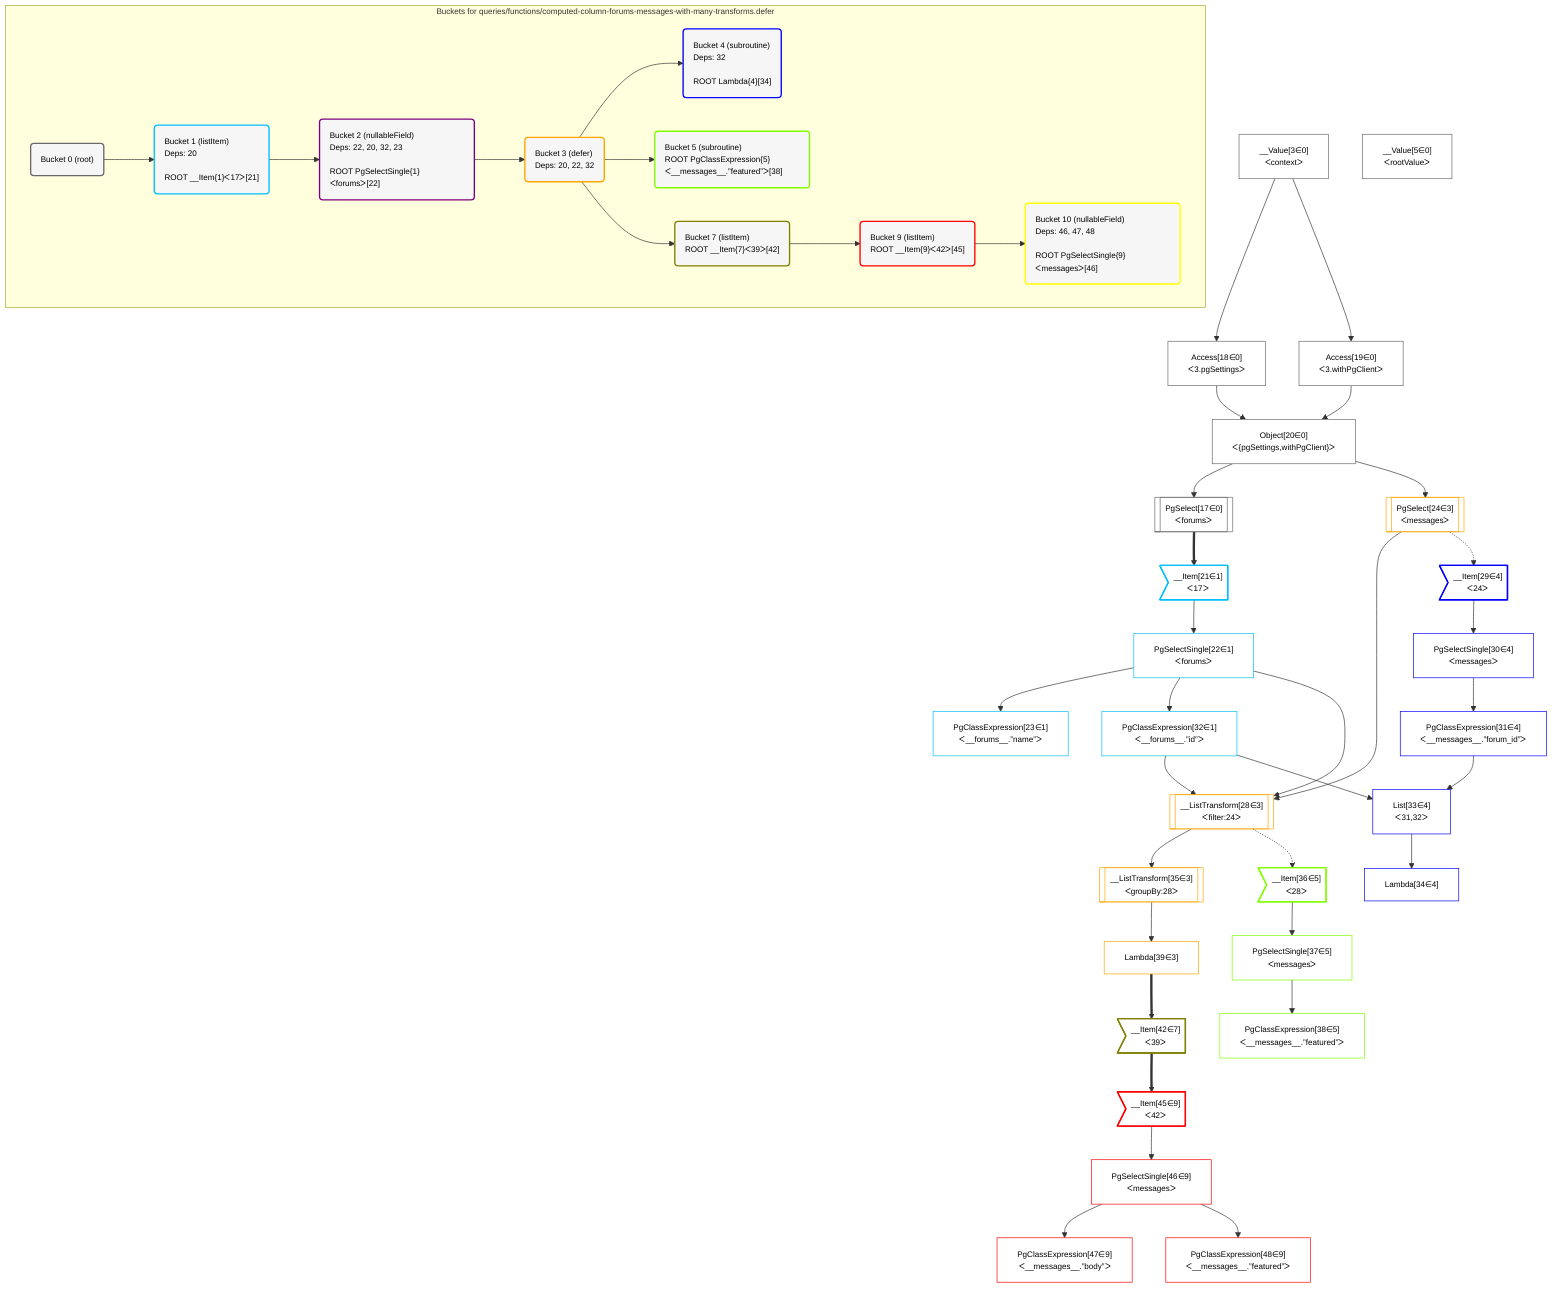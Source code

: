 %%{init: {'themeVariables': { 'fontSize': '12px'}}}%%
graph TD
    classDef path fill:#eee,stroke:#000,color:#000
    classDef plan fill:#fff,stroke-width:1px,color:#000
    classDef itemplan fill:#fff,stroke-width:2px,color:#000
    classDef sideeffectplan fill:#f00,stroke-width:2px,color:#000
    classDef bucket fill:#f6f6f6,color:#000,stroke-width:2px,text-align:left


    %% define steps
    __Value3["__Value[3∈0]<br />ᐸcontextᐳ"]:::plan
    __Value5["__Value[5∈0]<br />ᐸrootValueᐳ"]:::plan
    Access18["Access[18∈0]<br />ᐸ3.pgSettingsᐳ"]:::plan
    Access19["Access[19∈0]<br />ᐸ3.withPgClientᐳ"]:::plan
    Object20["Object[20∈0]<br />ᐸ{pgSettings,withPgClient}ᐳ"]:::plan
    PgSelect17[["PgSelect[17∈0]<br />ᐸforumsᐳ"]]:::plan
    __Item21>"__Item[21∈1]<br />ᐸ17ᐳ"]:::itemplan
    PgSelectSingle22["PgSelectSingle[22∈1]<br />ᐸforumsᐳ"]:::plan
    PgClassExpression23["PgClassExpression[23∈1]<br />ᐸ__forums__.”name”ᐳ"]:::plan
    PgSelect24[["PgSelect[24∈3]<br />ᐸmessagesᐳ"]]:::plan
    PgClassExpression32["PgClassExpression[32∈1]<br />ᐸ__forums__.”id”ᐳ"]:::plan
    __ListTransform28[["__ListTransform[28∈3]<br />ᐸfilter:24ᐳ"]]:::plan
    __Item29>"__Item[29∈4]<br />ᐸ24ᐳ"]:::itemplan
    PgSelectSingle30["PgSelectSingle[30∈4]<br />ᐸmessagesᐳ"]:::plan
    PgClassExpression31["PgClassExpression[31∈4]<br />ᐸ__messages__.”forum_id”ᐳ"]:::plan
    List33["List[33∈4]<br />ᐸ31,32ᐳ"]:::plan
    Lambda34["Lambda[34∈4]"]:::plan
    __ListTransform35[["__ListTransform[35∈3]<br />ᐸgroupBy:28ᐳ"]]:::plan
    __Item36>"__Item[36∈5]<br />ᐸ28ᐳ"]:::itemplan
    PgSelectSingle37["PgSelectSingle[37∈5]<br />ᐸmessagesᐳ"]:::plan
    PgClassExpression38["PgClassExpression[38∈5]<br />ᐸ__messages__.”featured”ᐳ"]:::plan
    Lambda39["Lambda[39∈3]"]:::plan
    __Item42>"__Item[42∈7]<br />ᐸ39ᐳ"]:::itemplan
    __Item45>"__Item[45∈9]<br />ᐸ42ᐳ"]:::itemplan
    PgSelectSingle46["PgSelectSingle[46∈9]<br />ᐸmessagesᐳ"]:::plan
    PgClassExpression47["PgClassExpression[47∈9]<br />ᐸ__messages__.”body”ᐳ"]:::plan
    PgClassExpression48["PgClassExpression[48∈9]<br />ᐸ__messages__.”featured”ᐳ"]:::plan

    %% plan dependencies
    __Value3 --> Access18
    __Value3 --> Access19
    Access18 & Access19 --> Object20
    Object20 --> PgSelect17
    PgSelect17 ==> __Item21
    __Item21 --> PgSelectSingle22
    PgSelectSingle22 --> PgClassExpression23
    Object20 --> PgSelect24
    PgSelectSingle22 --> PgClassExpression32
    PgSelect24 & PgSelectSingle22 & PgClassExpression32 --> __ListTransform28
    PgSelect24 -.-> __Item29
    __Item29 --> PgSelectSingle30
    PgSelectSingle30 --> PgClassExpression31
    PgClassExpression31 & PgClassExpression32 --> List33
    List33 --> Lambda34
    __ListTransform28 --> __ListTransform35
    __ListTransform28 -.-> __Item36
    __Item36 --> PgSelectSingle37
    PgSelectSingle37 --> PgClassExpression38
    __ListTransform35 --> Lambda39
    Lambda39 ==> __Item42
    __Item42 ==> __Item45
    __Item45 --> PgSelectSingle46
    PgSelectSingle46 --> PgClassExpression47
    PgSelectSingle46 --> PgClassExpression48

    subgraph "Buckets for queries/functions/computed-column-forums-messages-with-many-transforms.defer"
    Bucket0("Bucket 0 (root)"):::bucket
    classDef bucket0 stroke:#696969
    class Bucket0,__Value3,__Value5,PgSelect17,Access18,Access19,Object20 bucket0
    Bucket1("Bucket 1 (listItem)<br />Deps: 20<br /><br />ROOT __Item{1}ᐸ17ᐳ[21]"):::bucket
    classDef bucket1 stroke:#00bfff
    class Bucket1,__Item21,PgSelectSingle22,PgClassExpression23,PgClassExpression32 bucket1
    Bucket2("Bucket 2 (nullableField)<br />Deps: 22, 20, 32, 23<br /><br />ROOT PgSelectSingle{1}ᐸforumsᐳ[22]"):::bucket
    classDef bucket2 stroke:#7f007f
    class Bucket2 bucket2
    Bucket3("Bucket 3 (defer)<br />Deps: 20, 22, 32"):::bucket
    classDef bucket3 stroke:#ffa500
    class Bucket3,PgSelect24,__ListTransform28,__ListTransform35,Lambda39 bucket3
    Bucket4("Bucket 4 (subroutine)<br />Deps: 32<br /><br />ROOT Lambda{4}[34]"):::bucket
    classDef bucket4 stroke:#0000ff
    class Bucket4,__Item29,PgSelectSingle30,PgClassExpression31,List33,Lambda34 bucket4
    Bucket5("Bucket 5 (subroutine)<br />ROOT PgClassExpression{5}ᐸ__messages__.”featured”ᐳ[38]"):::bucket
    classDef bucket5 stroke:#7fff00
    class Bucket5,__Item36,PgSelectSingle37,PgClassExpression38 bucket5
    Bucket7("Bucket 7 (listItem)<br />ROOT __Item{7}ᐸ39ᐳ[42]"):::bucket
    classDef bucket7 stroke:#808000
    class Bucket7,__Item42 bucket7
    Bucket9("Bucket 9 (listItem)<br />ROOT __Item{9}ᐸ42ᐳ[45]"):::bucket
    classDef bucket9 stroke:#ff0000
    class Bucket9,__Item45,PgSelectSingle46,PgClassExpression47,PgClassExpression48 bucket9
    Bucket10("Bucket 10 (nullableField)<br />Deps: 46, 47, 48<br /><br />ROOT PgSelectSingle{9}ᐸmessagesᐳ[46]"):::bucket
    classDef bucket10 stroke:#ffff00
    class Bucket10 bucket10
    Bucket0 --> Bucket1
    Bucket1 --> Bucket2
    Bucket2 --> Bucket3
    Bucket3 --> Bucket4 & Bucket5 & Bucket7
    Bucket7 --> Bucket9
    Bucket9 --> Bucket10
    end